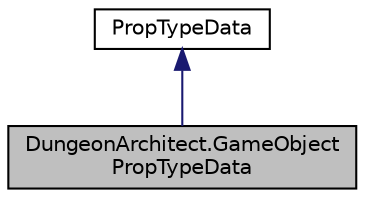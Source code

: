 digraph "DungeonArchitect.GameObjectPropTypeData"
{
  edge [fontname="Helvetica",fontsize="10",labelfontname="Helvetica",labelfontsize="10"];
  node [fontname="Helvetica",fontsize="10",shape=record];
  Node1 [label="DungeonArchitect.GameObject\lPropTypeData",height=0.2,width=0.4,color="black", fillcolor="grey75", style="filled", fontcolor="black"];
  Node2 -> Node1 [dir="back",color="midnightblue",fontsize="10",style="solid",fontname="Helvetica"];
  Node2 [label="PropTypeData",height=0.2,width=0.4,color="black", fillcolor="white", style="filled",URL="$class_dungeon_architect_1_1_prop_type_data.html",tooltip="The data structure to hold information about a single node in the asset file "];
}
